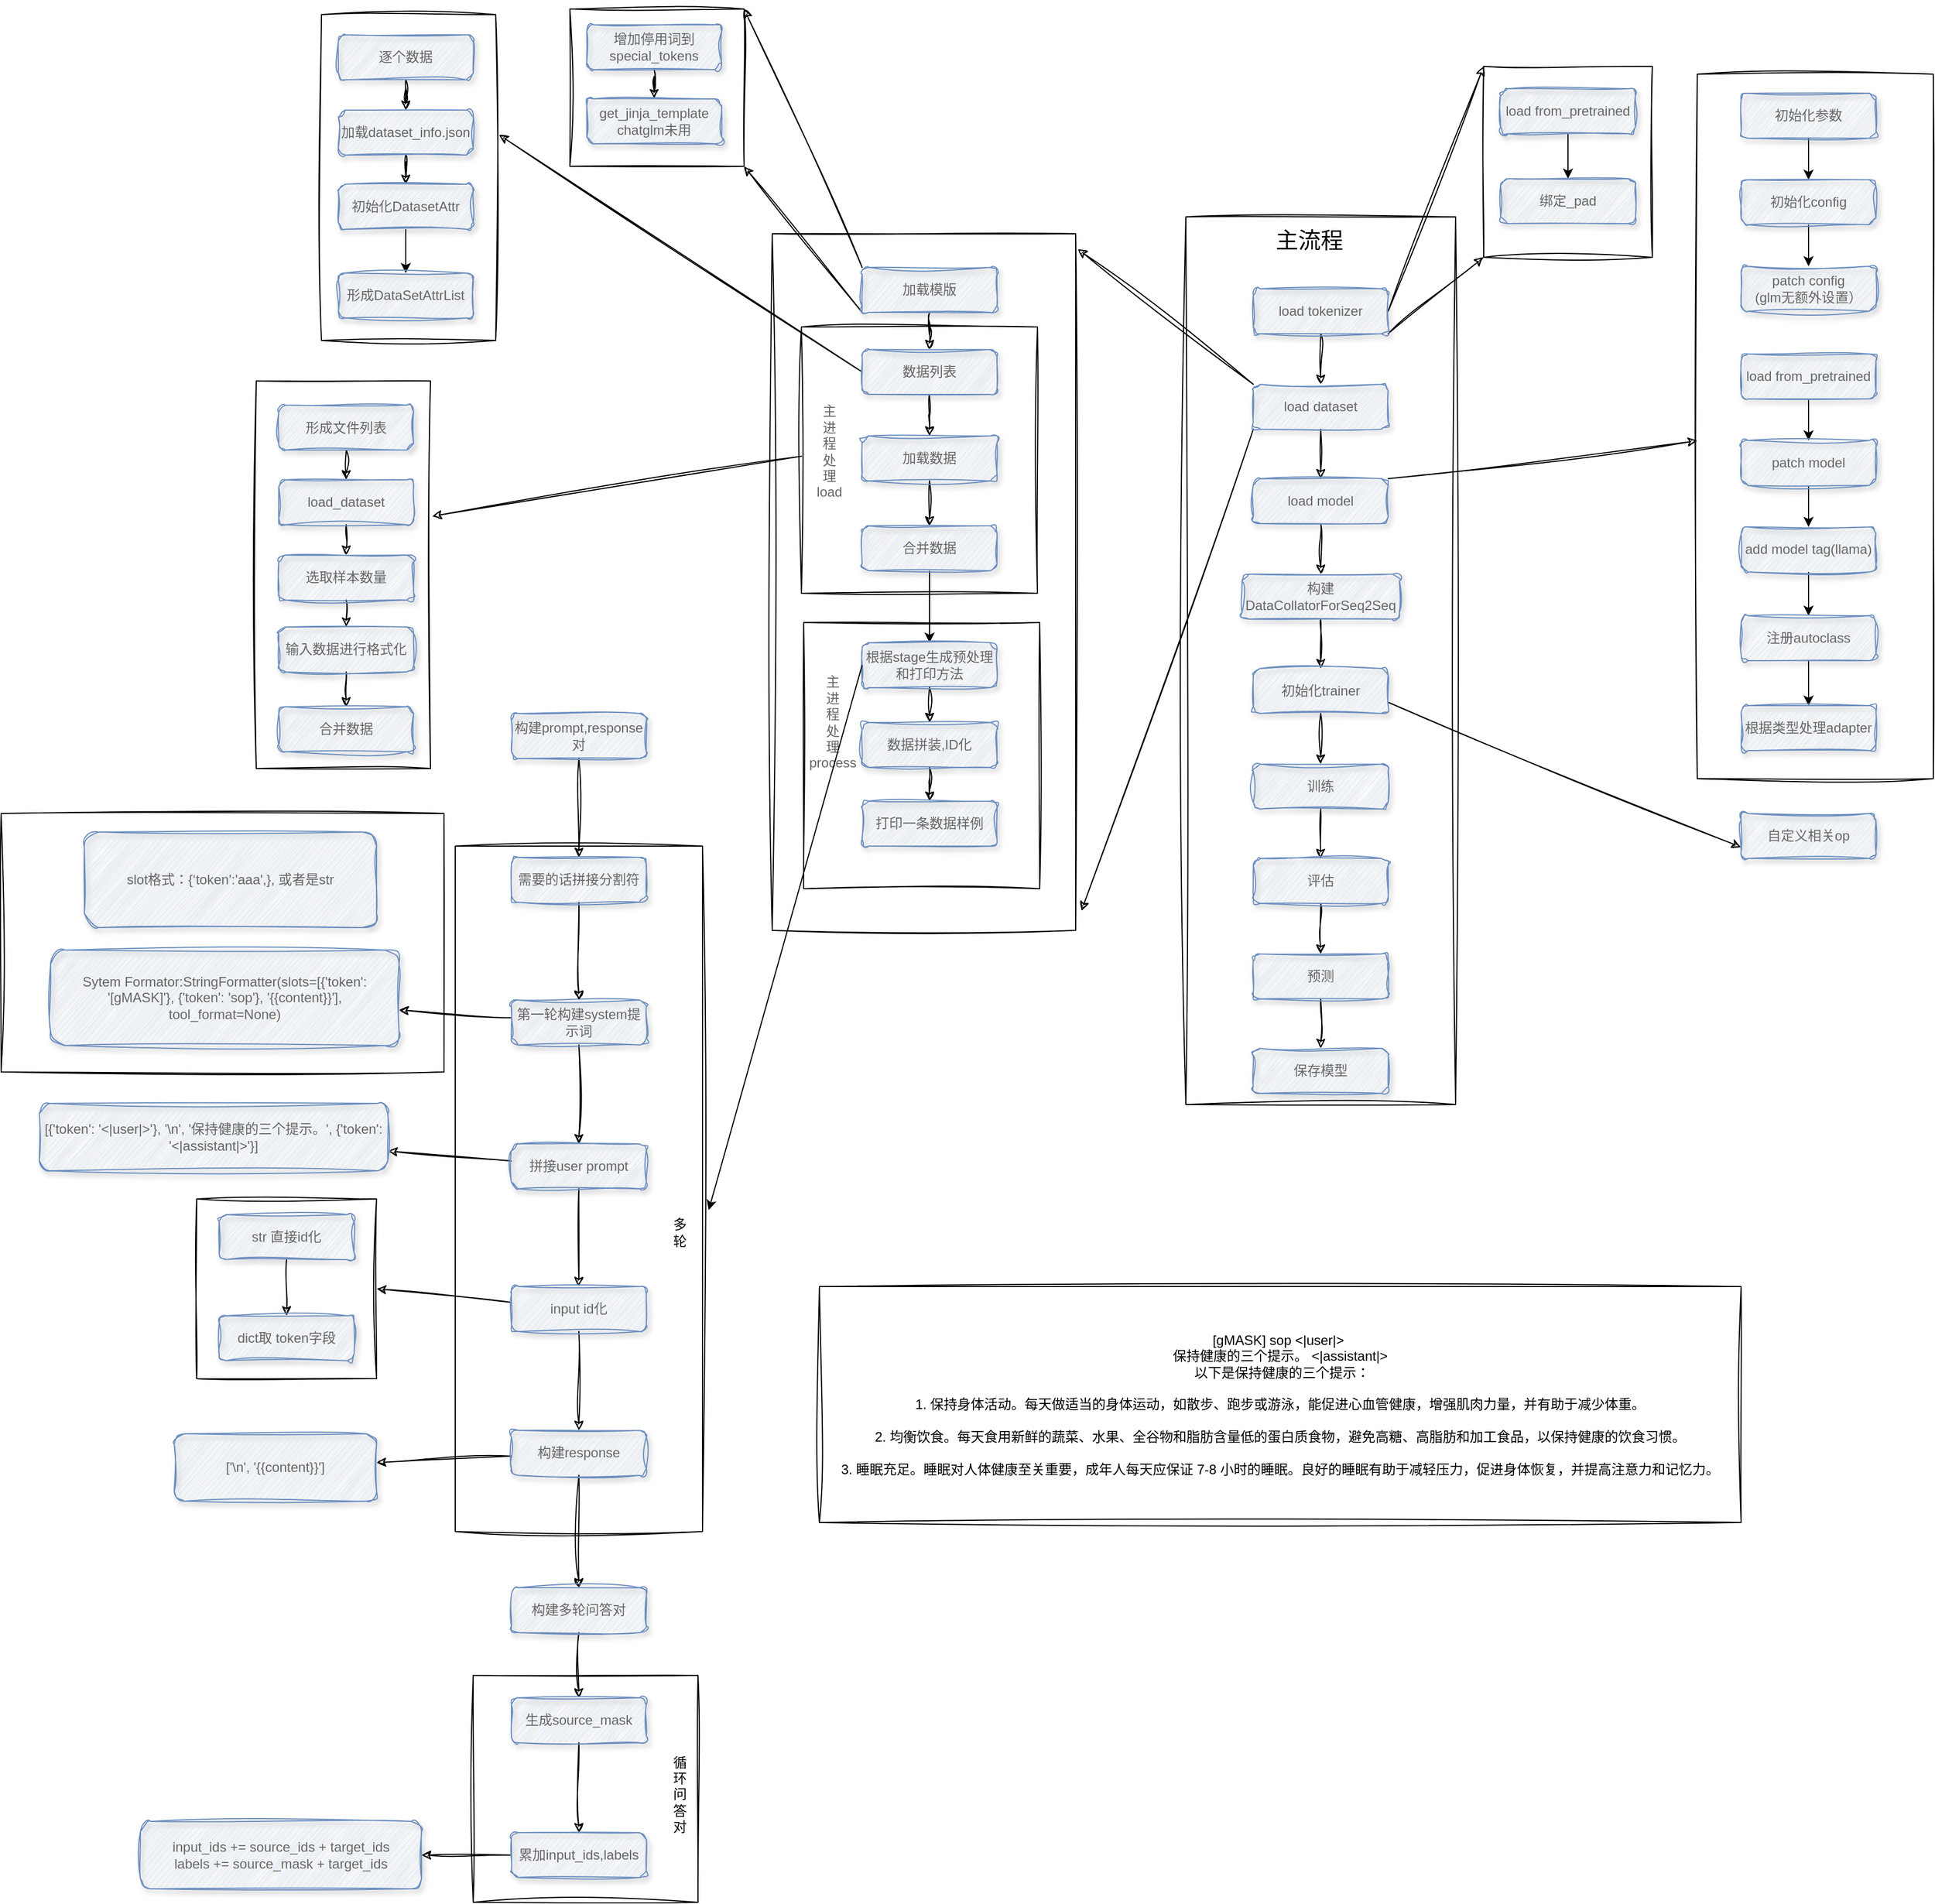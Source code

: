 <mxfile version="24.2.5" type="device">
  <diagram id="C5RBs43oDa-KdzZeNtuy" name="Page-1">
    <mxGraphModel dx="3341" dy="2162" grid="1" gridSize="10" guides="1" tooltips="1" connect="1" arrows="1" fold="1" page="1" pageScale="1" pageWidth="827" pageHeight="1169" math="0" shadow="0">
      <root>
        <mxCell id="WIyWlLk6GJQsqaUBKTNV-0" />
        <mxCell id="WIyWlLk6GJQsqaUBKTNV-1" parent="WIyWlLk6GJQsqaUBKTNV-0" />
        <mxCell id="QtHYeWqMQfSoIZGzqopW-124" value="" style="rounded=0;whiteSpace=wrap;html=1;fillColor=none;sketch=1;curveFitting=1;jiggle=2;" vertex="1" parent="WIyWlLk6GJQsqaUBKTNV-1">
          <mxGeometry x="-550" y="620" width="220" height="610" as="geometry" />
        </mxCell>
        <mxCell id="QtHYeWqMQfSoIZGzqopW-123" value="" style="rounded=0;whiteSpace=wrap;html=1;fillColor=none;sketch=1;curveFitting=1;jiggle=2;" vertex="1" parent="WIyWlLk6GJQsqaUBKTNV-1">
          <mxGeometry x="-954" y="591" width="394" height="230" as="geometry" />
        </mxCell>
        <mxCell id="kSVlAso--FQVxlNCZ38y-25" value="" style="group;rounded=1;glass=0;fontColor=#666666;" parent="WIyWlLk6GJQsqaUBKTNV-1" vertex="1" connectable="0">
          <mxGeometry x="365" y="-74" width="150" height="170" as="geometry" />
        </mxCell>
        <mxCell id="kSVlAso--FQVxlNCZ38y-20" value="" style="rounded=0;whiteSpace=wrap;html=1;fillColor=none;sketch=1;curveFitting=1;jiggle=2;fontColor=#666666;" parent="kSVlAso--FQVxlNCZ38y-25" vertex="1">
          <mxGeometry width="150" height="170" as="geometry" />
        </mxCell>
        <mxCell id="kSVlAso--FQVxlNCZ38y-19" value="" style="edgeStyle=orthogonalEdgeStyle;rounded=0;orthogonalLoop=1;jettySize=auto;html=1;fontColor=#666666;" parent="kSVlAso--FQVxlNCZ38y-25" source="kSVlAso--FQVxlNCZ38y-17" target="kSVlAso--FQVxlNCZ38y-18" edge="1">
          <mxGeometry relative="1" as="geometry" />
        </mxCell>
        <mxCell id="kSVlAso--FQVxlNCZ38y-17" value="load from_pretrained" style="rounded=1;whiteSpace=wrap;html=1;fontSize=12;glass=0;strokeWidth=1;shadow=1;fillColor=#dae8fc;strokeColor=#6c8ebf;sketch=1;curveFitting=1;jiggle=2;fontColor=#666666;" parent="kSVlAso--FQVxlNCZ38y-25" vertex="1">
          <mxGeometry x="15" y="20" width="120" height="40" as="geometry" />
        </mxCell>
        <mxCell id="kSVlAso--FQVxlNCZ38y-18" value="绑定_pad" style="rounded=1;whiteSpace=wrap;html=1;fontSize=12;glass=0;strokeWidth=1;shadow=1;fillColor=#dae8fc;strokeColor=#6c8ebf;sketch=1;curveFitting=1;jiggle=2;fontColor=#666666;" parent="kSVlAso--FQVxlNCZ38y-25" vertex="1">
          <mxGeometry x="15" y="100" width="120" height="40" as="geometry" />
        </mxCell>
        <mxCell id="QtHYeWqMQfSoIZGzqopW-11" value="" style="rounded=0;whiteSpace=wrap;html=1;fillColor=none;sketch=1;curveFitting=1;jiggle=2;fontColor=#666666;" vertex="1" parent="WIyWlLk6GJQsqaUBKTNV-1">
          <mxGeometry x="-268" y="75" width="270" height="620" as="geometry" />
        </mxCell>
        <mxCell id="QtHYeWqMQfSoIZGzqopW-7" value="" style="rounded=0;whiteSpace=wrap;html=1;fillColor=none;sketch=1;curveFitting=1;jiggle=2;fontColor=#666666;" vertex="1" parent="WIyWlLk6GJQsqaUBKTNV-1">
          <mxGeometry x="-242" y="158" width="210" height="237" as="geometry" />
        </mxCell>
        <mxCell id="kSVlAso--FQVxlNCZ38y-16" value="" style="rounded=0;whiteSpace=wrap;html=1;strokeWidth=1;perimeterSpacing=0;strokeColor=default;fillColor=none;sketch=1;curveFitting=1;jiggle=2;fontColor=#666666;" parent="WIyWlLk6GJQsqaUBKTNV-1" vertex="1">
          <mxGeometry x="100" y="60" width="240" height="790" as="geometry" />
        </mxCell>
        <mxCell id="kSVlAso--FQVxlNCZ38y-1" value="" style="edgeStyle=orthogonalEdgeStyle;rounded=0;orthogonalLoop=1;jettySize=auto;html=1;sketch=1;curveFitting=1;jiggle=2;fontColor=#666666;" parent="WIyWlLk6GJQsqaUBKTNV-1" source="WIyWlLk6GJQsqaUBKTNV-3" target="kSVlAso--FQVxlNCZ38y-0" edge="1">
          <mxGeometry relative="1" as="geometry" />
        </mxCell>
        <mxCell id="kSVlAso--FQVxlNCZ38y-22" style="rounded=0;orthogonalLoop=1;jettySize=auto;html=1;exitX=1;exitY=0.5;exitDx=0;exitDy=0;entryX=0;entryY=0;entryDx=0;entryDy=0;sketch=1;curveFitting=1;jiggle=2;fontColor=#666666;" parent="WIyWlLk6GJQsqaUBKTNV-1" source="WIyWlLk6GJQsqaUBKTNV-3" target="kSVlAso--FQVxlNCZ38y-20" edge="1">
          <mxGeometry relative="1" as="geometry" />
        </mxCell>
        <mxCell id="kSVlAso--FQVxlNCZ38y-23" style="rounded=0;orthogonalLoop=1;jettySize=auto;html=1;exitX=1;exitY=1;exitDx=0;exitDy=0;entryX=0;entryY=1;entryDx=0;entryDy=0;sketch=1;curveFitting=1;jiggle=2;fontColor=#666666;" parent="WIyWlLk6GJQsqaUBKTNV-1" source="WIyWlLk6GJQsqaUBKTNV-3" target="kSVlAso--FQVxlNCZ38y-20" edge="1">
          <mxGeometry relative="1" as="geometry" />
        </mxCell>
        <mxCell id="WIyWlLk6GJQsqaUBKTNV-3" value="load tokenizer" style="rounded=1;whiteSpace=wrap;html=1;fontSize=12;glass=0;strokeWidth=1;shadow=1;fillColor=#dae8fc;strokeColor=#6c8ebf;sketch=1;curveFitting=1;jiggle=2;fontColor=#666666;" parent="WIyWlLk6GJQsqaUBKTNV-1" vertex="1">
          <mxGeometry x="160" y="124" width="120" height="40" as="geometry" />
        </mxCell>
        <mxCell id="kSVlAso--FQVxlNCZ38y-3" value="" style="edgeStyle=orthogonalEdgeStyle;rounded=0;orthogonalLoop=1;jettySize=auto;html=1;sketch=1;curveFitting=1;jiggle=2;fontColor=#666666;" parent="WIyWlLk6GJQsqaUBKTNV-1" source="kSVlAso--FQVxlNCZ38y-0" target="kSVlAso--FQVxlNCZ38y-2" edge="1">
          <mxGeometry relative="1" as="geometry" />
        </mxCell>
        <mxCell id="QtHYeWqMQfSoIZGzqopW-13" style="rounded=0;orthogonalLoop=1;jettySize=auto;html=1;exitX=0;exitY=1;exitDx=0;exitDy=0;entryX=1.019;entryY=0.972;entryDx=0;entryDy=0;entryPerimeter=0;sketch=1;curveFitting=1;jiggle=2;flowAnimation=0;shadow=0;fontColor=#666666;" edge="1" parent="WIyWlLk6GJQsqaUBKTNV-1" source="kSVlAso--FQVxlNCZ38y-0" target="QtHYeWqMQfSoIZGzqopW-11">
          <mxGeometry relative="1" as="geometry">
            <mxPoint x="20" y="430" as="targetPoint" />
          </mxGeometry>
        </mxCell>
        <mxCell id="kSVlAso--FQVxlNCZ38y-0" value="load dataset" style="rounded=1;whiteSpace=wrap;html=1;fontSize=12;glass=0;strokeWidth=1;shadow=1;fillColor=#dae8fc;strokeColor=#6c8ebf;sketch=1;curveFitting=1;jiggle=2;fontColor=#666666;" parent="WIyWlLk6GJQsqaUBKTNV-1" vertex="1">
          <mxGeometry x="160" y="209" width="120" height="40" as="geometry" />
        </mxCell>
        <mxCell id="kSVlAso--FQVxlNCZ38y-5" value="" style="edgeStyle=orthogonalEdgeStyle;rounded=0;orthogonalLoop=1;jettySize=auto;html=1;sketch=1;curveFitting=1;jiggle=2;fontColor=#666666;" parent="WIyWlLk6GJQsqaUBKTNV-1" source="kSVlAso--FQVxlNCZ38y-2" target="kSVlAso--FQVxlNCZ38y-4" edge="1">
          <mxGeometry relative="1" as="geometry" />
        </mxCell>
        <mxCell id="kSVlAso--FQVxlNCZ38y-2" value="load model" style="rounded=1;whiteSpace=wrap;html=1;fontSize=12;glass=0;strokeWidth=1;shadow=1;fillColor=#dae8fc;strokeColor=#6c8ebf;sketch=1;curveFitting=1;jiggle=2;fontColor=#666666;" parent="WIyWlLk6GJQsqaUBKTNV-1" vertex="1">
          <mxGeometry x="160" y="293" width="120" height="40" as="geometry" />
        </mxCell>
        <mxCell id="kSVlAso--FQVxlNCZ38y-7" value="" style="edgeStyle=orthogonalEdgeStyle;rounded=0;orthogonalLoop=1;jettySize=auto;html=1;sketch=1;curveFitting=1;jiggle=2;fontColor=#666666;" parent="WIyWlLk6GJQsqaUBKTNV-1" source="kSVlAso--FQVxlNCZ38y-4" target="kSVlAso--FQVxlNCZ38y-6" edge="1">
          <mxGeometry relative="1" as="geometry" />
        </mxCell>
        <mxCell id="kSVlAso--FQVxlNCZ38y-4" value="构建DataCollatorForSeq2Seq" style="rounded=1;whiteSpace=wrap;html=1;fontSize=12;glass=0;strokeWidth=1;shadow=1;fillColor=#dae8fc;strokeColor=#6c8ebf;sketch=1;curveFitting=1;jiggle=2;fontColor=#666666;" parent="WIyWlLk6GJQsqaUBKTNV-1" vertex="1">
          <mxGeometry x="150" y="378" width="140" height="40" as="geometry" />
        </mxCell>
        <mxCell id="kSVlAso--FQVxlNCZ38y-9" value="" style="edgeStyle=orthogonalEdgeStyle;rounded=0;orthogonalLoop=1;jettySize=auto;html=1;sketch=1;curveFitting=1;jiggle=2;fontColor=#666666;" parent="WIyWlLk6GJQsqaUBKTNV-1" source="kSVlAso--FQVxlNCZ38y-6" target="kSVlAso--FQVxlNCZ38y-8" edge="1">
          <mxGeometry relative="1" as="geometry" />
        </mxCell>
        <mxCell id="QtHYeWqMQfSoIZGzqopW-47" style="rounded=0;orthogonalLoop=1;jettySize=auto;html=1;exitX=1;exitY=0.75;exitDx=0;exitDy=0;entryX=0;entryY=0.75;entryDx=0;entryDy=0;sketch=1;curveFitting=1;jiggle=2;" edge="1" parent="WIyWlLk6GJQsqaUBKTNV-1" source="kSVlAso--FQVxlNCZ38y-6" target="QtHYeWqMQfSoIZGzqopW-46">
          <mxGeometry relative="1" as="geometry" />
        </mxCell>
        <mxCell id="kSVlAso--FQVxlNCZ38y-6" value="初始化trainer" style="rounded=1;whiteSpace=wrap;html=1;fontSize=12;glass=0;strokeWidth=1;shadow=1;fillColor=#dae8fc;strokeColor=#6c8ebf;sketch=1;curveFitting=1;jiggle=2;fontColor=#666666;" parent="WIyWlLk6GJQsqaUBKTNV-1" vertex="1">
          <mxGeometry x="160" y="462" width="120" height="40" as="geometry" />
        </mxCell>
        <mxCell id="kSVlAso--FQVxlNCZ38y-11" value="" style="edgeStyle=orthogonalEdgeStyle;rounded=0;orthogonalLoop=1;jettySize=auto;html=1;sketch=1;curveFitting=1;jiggle=2;fontColor=#666666;" parent="WIyWlLk6GJQsqaUBKTNV-1" source="kSVlAso--FQVxlNCZ38y-8" target="kSVlAso--FQVxlNCZ38y-10" edge="1">
          <mxGeometry relative="1" as="geometry" />
        </mxCell>
        <mxCell id="kSVlAso--FQVxlNCZ38y-8" value="训练" style="rounded=1;whiteSpace=wrap;html=1;fontSize=12;glass=0;strokeWidth=1;shadow=1;fillColor=#dae8fc;strokeColor=#6c8ebf;sketch=1;curveFitting=1;jiggle=2;fontColor=#666666;" parent="WIyWlLk6GJQsqaUBKTNV-1" vertex="1">
          <mxGeometry x="160" y="547" width="120" height="40" as="geometry" />
        </mxCell>
        <mxCell id="kSVlAso--FQVxlNCZ38y-13" value="" style="edgeStyle=orthogonalEdgeStyle;rounded=0;orthogonalLoop=1;jettySize=auto;html=1;sketch=1;curveFitting=1;jiggle=2;fontColor=#666666;" parent="WIyWlLk6GJQsqaUBKTNV-1" source="kSVlAso--FQVxlNCZ38y-10" target="kSVlAso--FQVxlNCZ38y-12" edge="1">
          <mxGeometry relative="1" as="geometry" />
        </mxCell>
        <mxCell id="kSVlAso--FQVxlNCZ38y-10" value="评估" style="rounded=1;whiteSpace=wrap;html=1;fontSize=12;glass=0;strokeWidth=1;shadow=1;fillColor=#dae8fc;strokeColor=#6c8ebf;sketch=1;curveFitting=1;jiggle=2;fontColor=#666666;" parent="WIyWlLk6GJQsqaUBKTNV-1" vertex="1">
          <mxGeometry x="160" y="631" width="120" height="40" as="geometry" />
        </mxCell>
        <mxCell id="kSVlAso--FQVxlNCZ38y-15" value="" style="edgeStyle=orthogonalEdgeStyle;rounded=0;orthogonalLoop=1;jettySize=auto;html=1;sketch=1;curveFitting=1;jiggle=2;fontColor=#666666;" parent="WIyWlLk6GJQsqaUBKTNV-1" source="kSVlAso--FQVxlNCZ38y-12" target="kSVlAso--FQVxlNCZ38y-14" edge="1">
          <mxGeometry relative="1" as="geometry" />
        </mxCell>
        <mxCell id="kSVlAso--FQVxlNCZ38y-12" value="预测" style="rounded=1;whiteSpace=wrap;html=1;fontSize=12;glass=0;strokeWidth=1;shadow=1;fillColor=#dae8fc;strokeColor=#6c8ebf;sketch=1;curveFitting=1;jiggle=2;fontColor=#666666;" parent="WIyWlLk6GJQsqaUBKTNV-1" vertex="1">
          <mxGeometry x="160" y="716" width="120" height="40" as="geometry" />
        </mxCell>
        <mxCell id="kSVlAso--FQVxlNCZ38y-14" value="保存模型" style="rounded=1;whiteSpace=wrap;html=1;fontSize=12;glass=0;strokeWidth=1;shadow=1;fillColor=#dae8fc;strokeColor=#6c8ebf;sketch=1;curveFitting=1;jiggle=2;fontColor=#666666;" parent="WIyWlLk6GJQsqaUBKTNV-1" vertex="1">
          <mxGeometry x="160" y="800" width="120" height="40" as="geometry" />
        </mxCell>
        <mxCell id="QtHYeWqMQfSoIZGzqopW-4" value="" style="edgeStyle=orthogonalEdgeStyle;rounded=0;orthogonalLoop=1;jettySize=auto;html=1;sketch=1;curveFitting=1;jiggle=2;fontColor=#666666;" edge="1" parent="WIyWlLk6GJQsqaUBKTNV-1" source="kSVlAso--FQVxlNCZ38y-24" target="QtHYeWqMQfSoIZGzqopW-1">
          <mxGeometry relative="1" as="geometry" />
        </mxCell>
        <mxCell id="QtHYeWqMQfSoIZGzqopW-54" style="rounded=0;orthogonalLoop=1;jettySize=auto;html=1;exitX=0;exitY=0;exitDx=0;exitDy=0;entryX=1;entryY=0;entryDx=0;entryDy=0;sketch=1;curveFitting=1;jiggle=2;" edge="1" parent="WIyWlLk6GJQsqaUBKTNV-1" source="kSVlAso--FQVxlNCZ38y-24" target="QtHYeWqMQfSoIZGzqopW-52">
          <mxGeometry relative="1" as="geometry" />
        </mxCell>
        <mxCell id="QtHYeWqMQfSoIZGzqopW-55" style="edgeStyle=none;rounded=0;orthogonalLoop=1;jettySize=auto;html=1;exitX=0;exitY=1;exitDx=0;exitDy=0;entryX=1;entryY=1;entryDx=0;entryDy=0;sketch=1;curveFitting=1;jiggle=2;" edge="1" parent="WIyWlLk6GJQsqaUBKTNV-1" source="kSVlAso--FQVxlNCZ38y-24" target="QtHYeWqMQfSoIZGzqopW-52">
          <mxGeometry relative="1" as="geometry" />
        </mxCell>
        <mxCell id="kSVlAso--FQVxlNCZ38y-24" value="加载模版" style="rounded=1;whiteSpace=wrap;html=1;fontSize=12;glass=0;strokeWidth=1;shadow=1;fillColor=#dae8fc;strokeColor=#6c8ebf;sketch=1;curveFitting=1;jiggle=2;fontColor=#666666;" parent="WIyWlLk6GJQsqaUBKTNV-1" vertex="1">
          <mxGeometry x="-188" y="105" width="120" height="40" as="geometry" />
        </mxCell>
        <mxCell id="QtHYeWqMQfSoIZGzqopW-3" value="" style="edgeStyle=orthogonalEdgeStyle;rounded=0;orthogonalLoop=1;jettySize=auto;html=1;sketch=1;curveFitting=1;jiggle=2;fontColor=#666666;" edge="1" parent="WIyWlLk6GJQsqaUBKTNV-1" source="QtHYeWqMQfSoIZGzqopW-1" target="QtHYeWqMQfSoIZGzqopW-2">
          <mxGeometry relative="1" as="geometry" />
        </mxCell>
        <mxCell id="QtHYeWqMQfSoIZGzqopW-66" style="rounded=0;orthogonalLoop=1;jettySize=auto;html=1;exitX=0;exitY=0.5;exitDx=0;exitDy=0;entryX=1.019;entryY=0.369;entryDx=0;entryDy=0;sketch=1;curveFitting=1;jiggle=2;entryPerimeter=0;" edge="1" parent="WIyWlLk6GJQsqaUBKTNV-1" source="QtHYeWqMQfSoIZGzqopW-1" target="QtHYeWqMQfSoIZGzqopW-57">
          <mxGeometry relative="1" as="geometry" />
        </mxCell>
        <mxCell id="QtHYeWqMQfSoIZGzqopW-1" value="数据列表" style="rounded=1;whiteSpace=wrap;html=1;fontSize=12;glass=0;strokeWidth=1;shadow=1;fillColor=#dae8fc;strokeColor=#6c8ebf;sketch=1;curveFitting=1;jiggle=2;fontColor=#666666;" vertex="1" parent="WIyWlLk6GJQsqaUBKTNV-1">
          <mxGeometry x="-188" y="178" width="120" height="40" as="geometry" />
        </mxCell>
        <mxCell id="QtHYeWqMQfSoIZGzqopW-9" value="" style="edgeStyle=orthogonalEdgeStyle;rounded=0;orthogonalLoop=1;jettySize=auto;html=1;sketch=1;curveFitting=1;jiggle=2;fontColor=#666666;" edge="1" parent="WIyWlLk6GJQsqaUBKTNV-1" source="QtHYeWqMQfSoIZGzqopW-2" target="QtHYeWqMQfSoIZGzqopW-8">
          <mxGeometry relative="1" as="geometry" />
        </mxCell>
        <mxCell id="QtHYeWqMQfSoIZGzqopW-2" value="加载数据" style="rounded=1;whiteSpace=wrap;html=1;fontSize=12;glass=0;strokeWidth=1;shadow=1;fillColor=#dae8fc;strokeColor=#6c8ebf;sketch=1;curveFitting=1;jiggle=2;fontColor=#666666;" vertex="1" parent="WIyWlLk6GJQsqaUBKTNV-1">
          <mxGeometry x="-188" y="255" width="120" height="40" as="geometry" />
        </mxCell>
        <mxCell id="QtHYeWqMQfSoIZGzqopW-5" value="主&lt;div&gt;进&lt;/div&gt;&lt;div&gt;程&lt;/div&gt;&lt;div&gt;处&lt;/div&gt;&lt;div&gt;理&lt;/div&gt;&lt;div&gt;load&lt;/div&gt;" style="rounded=0;whiteSpace=wrap;html=1;fillColor=none;strokeColor=none;sketch=1;curveFitting=1;jiggle=2;fontColor=#666666;" vertex="1" parent="WIyWlLk6GJQsqaUBKTNV-1">
          <mxGeometry x="-242" y="224" width="50" height="90" as="geometry" />
        </mxCell>
        <mxCell id="QtHYeWqMQfSoIZGzqopW-21" value="" style="edgeStyle=orthogonalEdgeStyle;rounded=0;orthogonalLoop=1;jettySize=auto;html=1;fontColor=#666666;" edge="1" parent="WIyWlLk6GJQsqaUBKTNV-1" source="QtHYeWqMQfSoIZGzqopW-8" target="QtHYeWqMQfSoIZGzqopW-16">
          <mxGeometry relative="1" as="geometry" />
        </mxCell>
        <mxCell id="QtHYeWqMQfSoIZGzqopW-83" style="edgeStyle=none;rounded=0;orthogonalLoop=1;jettySize=auto;html=1;sketch=1;curveFitting=1;jiggle=2;entryX=1.01;entryY=0.349;entryDx=0;entryDy=0;entryPerimeter=0;" edge="1" parent="WIyWlLk6GJQsqaUBKTNV-1" source="QtHYeWqMQfSoIZGzqopW-5" target="QtHYeWqMQfSoIZGzqopW-77">
          <mxGeometry relative="1" as="geometry" />
        </mxCell>
        <mxCell id="QtHYeWqMQfSoIZGzqopW-8" value="合并数据" style="rounded=1;whiteSpace=wrap;html=1;fontSize=12;glass=0;strokeWidth=1;shadow=1;fillColor=#dae8fc;strokeColor=#6c8ebf;sketch=1;curveFitting=1;jiggle=2;fontColor=#666666;" vertex="1" parent="WIyWlLk6GJQsqaUBKTNV-1">
          <mxGeometry x="-188" y="335" width="120" height="40" as="geometry" />
        </mxCell>
        <mxCell id="QtHYeWqMQfSoIZGzqopW-12" style="rounded=0;orthogonalLoop=1;jettySize=auto;html=1;exitX=0;exitY=0;exitDx=0;exitDy=0;entryX=1.007;entryY=0.022;entryDx=0;entryDy=0;entryPerimeter=0;sketch=1;curveFitting=1;jiggle=2;fontColor=#666666;" edge="1" parent="WIyWlLk6GJQsqaUBKTNV-1" source="kSVlAso--FQVxlNCZ38y-0" target="QtHYeWqMQfSoIZGzqopW-11">
          <mxGeometry relative="1" as="geometry" />
        </mxCell>
        <mxCell id="QtHYeWqMQfSoIZGzqopW-14" value="" style="rounded=0;whiteSpace=wrap;html=1;fillColor=none;sketch=1;curveFitting=1;jiggle=2;fontColor=#666666;" vertex="1" parent="WIyWlLk6GJQsqaUBKTNV-1">
          <mxGeometry x="-240" y="421" width="210" height="237" as="geometry" />
        </mxCell>
        <mxCell id="QtHYeWqMQfSoIZGzqopW-15" value="主&lt;div&gt;进&lt;/div&gt;&lt;div&gt;程&lt;/div&gt;&lt;div&gt;处&lt;/div&gt;&lt;div&gt;理&lt;/div&gt;&lt;div&gt;process&lt;/div&gt;" style="rounded=0;whiteSpace=wrap;html=1;fillColor=none;strokeColor=none;sketch=1;curveFitting=1;jiggle=2;fontColor=#666666;" vertex="1" parent="WIyWlLk6GJQsqaUBKTNV-1">
          <mxGeometry x="-239" y="465" width="50" height="90" as="geometry" />
        </mxCell>
        <mxCell id="QtHYeWqMQfSoIZGzqopW-19" style="edgeStyle=orthogonalEdgeStyle;rounded=0;orthogonalLoop=1;jettySize=auto;html=1;exitX=0.5;exitY=1;exitDx=0;exitDy=0;entryX=0.5;entryY=0;entryDx=0;entryDy=0;sketch=1;curveFitting=1;jiggle=2;fontColor=#666666;" edge="1" parent="WIyWlLk6GJQsqaUBKTNV-1" source="QtHYeWqMQfSoIZGzqopW-16" target="QtHYeWqMQfSoIZGzqopW-17">
          <mxGeometry relative="1" as="geometry" />
        </mxCell>
        <mxCell id="QtHYeWqMQfSoIZGzqopW-16" value="根据stage生成预处理和打印方法" style="rounded=1;whiteSpace=wrap;html=1;fontSize=12;glass=0;strokeWidth=1;shadow=1;fillColor=#dae8fc;strokeColor=#6c8ebf;sketch=1;curveFitting=1;jiggle=2;fontColor=#666666;" vertex="1" parent="WIyWlLk6GJQsqaUBKTNV-1">
          <mxGeometry x="-188" y="439" width="120" height="40" as="geometry" />
        </mxCell>
        <mxCell id="QtHYeWqMQfSoIZGzqopW-20" value="" style="edgeStyle=orthogonalEdgeStyle;rounded=0;orthogonalLoop=1;jettySize=auto;html=1;sketch=1;curveFitting=1;jiggle=2;fontColor=#666666;" edge="1" parent="WIyWlLk6GJQsqaUBKTNV-1" source="QtHYeWqMQfSoIZGzqopW-17" target="QtHYeWqMQfSoIZGzqopW-18">
          <mxGeometry relative="1" as="geometry" />
        </mxCell>
        <mxCell id="QtHYeWqMQfSoIZGzqopW-17" value="数据拼装,ID化" style="rounded=1;whiteSpace=wrap;html=1;fontSize=12;glass=0;strokeWidth=1;shadow=1;fillColor=#dae8fc;strokeColor=#6c8ebf;sketch=1;curveFitting=1;jiggle=2;fontColor=#666666;" vertex="1" parent="WIyWlLk6GJQsqaUBKTNV-1">
          <mxGeometry x="-188" y="510" width="120" height="40" as="geometry" />
        </mxCell>
        <mxCell id="QtHYeWqMQfSoIZGzqopW-18" value="打印一条数据样例" style="rounded=1;whiteSpace=wrap;html=1;fontSize=12;glass=0;strokeWidth=1;shadow=1;fillColor=#dae8fc;strokeColor=#6c8ebf;sketch=1;curveFitting=1;jiggle=2;fontColor=#666666;" vertex="1" parent="WIyWlLk6GJQsqaUBKTNV-1">
          <mxGeometry x="-188" y="580" width="120" height="40" as="geometry" />
        </mxCell>
        <mxCell id="QtHYeWqMQfSoIZGzqopW-38" style="rounded=0;orthogonalLoop=1;jettySize=auto;html=1;exitX=1;exitY=0;exitDx=0;exitDy=0;sketch=1;curveFitting=1;jiggle=2;" edge="1" parent="WIyWlLk6GJQsqaUBKTNV-1" source="kSVlAso--FQVxlNCZ38y-2" target="QtHYeWqMQfSoIZGzqopW-37">
          <mxGeometry relative="1" as="geometry" />
        </mxCell>
        <mxCell id="QtHYeWqMQfSoIZGzqopW-37" value="" style="rounded=0;whiteSpace=wrap;html=1;fillColor=none;sketch=1;curveFitting=1;jiggle=2;" vertex="1" parent="WIyWlLk6GJQsqaUBKTNV-1">
          <mxGeometry x="555" y="-67" width="210" height="627" as="geometry" />
        </mxCell>
        <mxCell id="QtHYeWqMQfSoIZGzqopW-24" value="" style="edgeStyle=orthogonalEdgeStyle;rounded=0;orthogonalLoop=1;jettySize=auto;html=1;fontColor=#666666;" edge="1" parent="WIyWlLk6GJQsqaUBKTNV-1" source="QtHYeWqMQfSoIZGzqopW-22" target="QtHYeWqMQfSoIZGzqopW-23">
          <mxGeometry relative="1" as="geometry" />
        </mxCell>
        <mxCell id="QtHYeWqMQfSoIZGzqopW-22" value="初始化参数" style="rounded=1;whiteSpace=wrap;html=1;fontSize=12;glass=0;strokeWidth=1;shadow=1;fillColor=#dae8fc;strokeColor=#6c8ebf;sketch=1;curveFitting=1;jiggle=2;fontColor=#666666;" vertex="1" parent="WIyWlLk6GJQsqaUBKTNV-1">
          <mxGeometry x="594" y="-50" width="120" height="40" as="geometry" />
        </mxCell>
        <mxCell id="QtHYeWqMQfSoIZGzqopW-26" value="" style="edgeStyle=orthogonalEdgeStyle;rounded=0;orthogonalLoop=1;jettySize=auto;html=1;fontColor=#666666;" edge="1" parent="WIyWlLk6GJQsqaUBKTNV-1" source="QtHYeWqMQfSoIZGzqopW-23" target="QtHYeWqMQfSoIZGzqopW-25">
          <mxGeometry relative="1" as="geometry" />
        </mxCell>
        <mxCell id="QtHYeWqMQfSoIZGzqopW-23" value="初始化config" style="rounded=1;whiteSpace=wrap;html=1;fontSize=12;glass=0;strokeWidth=1;shadow=1;fillColor=#dae8fc;strokeColor=#6c8ebf;sketch=1;curveFitting=1;jiggle=2;fontColor=#666666;" vertex="1" parent="WIyWlLk6GJQsqaUBKTNV-1">
          <mxGeometry x="594" y="27" width="120" height="40" as="geometry" />
        </mxCell>
        <mxCell id="QtHYeWqMQfSoIZGzqopW-25" value="patch config&lt;div&gt;(glm无额外设置）&lt;/div&gt;" style="rounded=1;whiteSpace=wrap;html=1;fontSize=12;glass=0;strokeWidth=1;shadow=1;fillColor=#dae8fc;strokeColor=#6c8ebf;sketch=1;curveFitting=1;jiggle=2;fontColor=#666666;" vertex="1" parent="WIyWlLk6GJQsqaUBKTNV-1">
          <mxGeometry x="594" y="104" width="120" height="40" as="geometry" />
        </mxCell>
        <mxCell id="QtHYeWqMQfSoIZGzqopW-34" value="" style="edgeStyle=orthogonalEdgeStyle;rounded=0;orthogonalLoop=1;jettySize=auto;html=1;" edge="1" parent="WIyWlLk6GJQsqaUBKTNV-1" source="QtHYeWqMQfSoIZGzqopW-32" target="QtHYeWqMQfSoIZGzqopW-33">
          <mxGeometry relative="1" as="geometry" />
        </mxCell>
        <mxCell id="QtHYeWqMQfSoIZGzqopW-32" value="load from_pretrained" style="rounded=1;whiteSpace=wrap;html=1;fontSize=12;glass=0;strokeWidth=1;shadow=1;fillColor=#dae8fc;strokeColor=#6c8ebf;sketch=1;curveFitting=1;jiggle=2;fontColor=#666666;" vertex="1" parent="WIyWlLk6GJQsqaUBKTNV-1">
          <mxGeometry x="594" y="182" width="120" height="40" as="geometry" />
        </mxCell>
        <mxCell id="QtHYeWqMQfSoIZGzqopW-36" value="" style="edgeStyle=orthogonalEdgeStyle;rounded=0;orthogonalLoop=1;jettySize=auto;html=1;" edge="1" parent="WIyWlLk6GJQsqaUBKTNV-1" source="QtHYeWqMQfSoIZGzqopW-33" target="QtHYeWqMQfSoIZGzqopW-35">
          <mxGeometry relative="1" as="geometry" />
        </mxCell>
        <mxCell id="QtHYeWqMQfSoIZGzqopW-33" value="patch model" style="rounded=1;whiteSpace=wrap;html=1;fontSize=12;glass=0;strokeWidth=1;shadow=1;fillColor=#dae8fc;strokeColor=#6c8ebf;sketch=1;curveFitting=1;jiggle=2;fontColor=#666666;" vertex="1" parent="WIyWlLk6GJQsqaUBKTNV-1">
          <mxGeometry x="594" y="259" width="120" height="40" as="geometry" />
        </mxCell>
        <mxCell id="QtHYeWqMQfSoIZGzqopW-43" value="" style="edgeStyle=orthogonalEdgeStyle;rounded=0;orthogonalLoop=1;jettySize=auto;html=1;" edge="1" parent="WIyWlLk6GJQsqaUBKTNV-1" source="QtHYeWqMQfSoIZGzqopW-35" target="QtHYeWqMQfSoIZGzqopW-42">
          <mxGeometry relative="1" as="geometry" />
        </mxCell>
        <mxCell id="QtHYeWqMQfSoIZGzqopW-35" value="add model tag(llama)" style="rounded=1;whiteSpace=wrap;html=1;fontSize=12;glass=0;strokeWidth=1;shadow=1;fillColor=#dae8fc;strokeColor=#6c8ebf;sketch=1;curveFitting=1;jiggle=2;fontColor=#666666;" vertex="1" parent="WIyWlLk6GJQsqaUBKTNV-1">
          <mxGeometry x="594" y="336" width="120" height="40" as="geometry" />
        </mxCell>
        <mxCell id="QtHYeWqMQfSoIZGzqopW-45" value="" style="edgeStyle=orthogonalEdgeStyle;rounded=0;orthogonalLoop=1;jettySize=auto;html=1;" edge="1" parent="WIyWlLk6GJQsqaUBKTNV-1" source="QtHYeWqMQfSoIZGzqopW-42" target="QtHYeWqMQfSoIZGzqopW-44">
          <mxGeometry relative="1" as="geometry" />
        </mxCell>
        <mxCell id="QtHYeWqMQfSoIZGzqopW-42" value="注册autoclass" style="rounded=1;whiteSpace=wrap;html=1;fontSize=12;glass=0;strokeWidth=1;shadow=1;fillColor=#dae8fc;strokeColor=#6c8ebf;sketch=1;curveFitting=1;jiggle=2;fontColor=#666666;" vertex="1" parent="WIyWlLk6GJQsqaUBKTNV-1">
          <mxGeometry x="594" y="415" width="120" height="40" as="geometry" />
        </mxCell>
        <mxCell id="QtHYeWqMQfSoIZGzqopW-44" value="根据类型处理&lt;span style=&quot;background-color: initial;&quot;&gt;adapter&lt;/span&gt;" style="rounded=1;whiteSpace=wrap;html=1;fontSize=12;glass=0;strokeWidth=1;shadow=1;fillColor=#dae8fc;strokeColor=#6c8ebf;sketch=1;curveFitting=1;jiggle=2;fontColor=#666666;" vertex="1" parent="WIyWlLk6GJQsqaUBKTNV-1">
          <mxGeometry x="594" y="495" width="120" height="40" as="geometry" />
        </mxCell>
        <mxCell id="QtHYeWqMQfSoIZGzqopW-46" value="自定义相关op" style="rounded=1;whiteSpace=wrap;html=1;fontSize=12;glass=0;strokeWidth=1;shadow=1;fillColor=#dae8fc;strokeColor=#6c8ebf;sketch=1;curveFitting=1;jiggle=2;fontColor=#666666;" vertex="1" parent="WIyWlLk6GJQsqaUBKTNV-1">
          <mxGeometry x="594" y="591" width="120" height="40" as="geometry" />
        </mxCell>
        <mxCell id="QtHYeWqMQfSoIZGzqopW-48" value="&lt;font style=&quot;font-size: 20px;&quot;&gt;主流程&lt;/font&gt;" style="rounded=0;whiteSpace=wrap;html=1;fillColor=none;strokeColor=none;" vertex="1" parent="WIyWlLk6GJQsqaUBKTNV-1">
          <mxGeometry x="150" y="60" width="120" height="40" as="geometry" />
        </mxCell>
        <mxCell id="QtHYeWqMQfSoIZGzqopW-53" value="" style="group" vertex="1" connectable="0" parent="WIyWlLk6GJQsqaUBKTNV-1">
          <mxGeometry x="-448" y="-125" width="155" height="140" as="geometry" />
        </mxCell>
        <mxCell id="QtHYeWqMQfSoIZGzqopW-52" value="" style="rounded=0;whiteSpace=wrap;html=1;fillColor=none;sketch=1;curveFitting=1;jiggle=2;fontColor=#666666;" vertex="1" parent="QtHYeWqMQfSoIZGzqopW-53">
          <mxGeometry width="155" height="140" as="geometry" />
        </mxCell>
        <mxCell id="QtHYeWqMQfSoIZGzqopW-51" value="" style="edgeStyle=orthogonalEdgeStyle;rounded=0;orthogonalLoop=1;jettySize=auto;html=1;sketch=1;curveFitting=1;jiggle=2;" edge="1" parent="QtHYeWqMQfSoIZGzqopW-53" source="QtHYeWqMQfSoIZGzqopW-49" target="QtHYeWqMQfSoIZGzqopW-50">
          <mxGeometry relative="1" as="geometry" />
        </mxCell>
        <mxCell id="QtHYeWqMQfSoIZGzqopW-49" value="增加停用词到special_tokens" style="rounded=1;whiteSpace=wrap;html=1;fontSize=12;glass=0;strokeWidth=1;shadow=1;fillColor=#dae8fc;strokeColor=#6c8ebf;sketch=1;curveFitting=1;jiggle=2;fontColor=#666666;" vertex="1" parent="QtHYeWqMQfSoIZGzqopW-53">
          <mxGeometry x="15" y="14" width="120" height="40" as="geometry" />
        </mxCell>
        <mxCell id="QtHYeWqMQfSoIZGzqopW-50" value="get_jinja_template&lt;div&gt;chatglm未用&lt;/div&gt;" style="rounded=1;whiteSpace=wrap;html=1;fontSize=12;glass=0;strokeWidth=1;shadow=1;fillColor=#dae8fc;strokeColor=#6c8ebf;sketch=1;curveFitting=1;jiggle=2;fontColor=#666666;" vertex="1" parent="QtHYeWqMQfSoIZGzqopW-53">
          <mxGeometry x="15" y="80" width="120" height="40" as="geometry" />
        </mxCell>
        <mxCell id="QtHYeWqMQfSoIZGzqopW-57" value="" style="rounded=0;whiteSpace=wrap;html=1;fillColor=none;sketch=1;curveFitting=1;jiggle=2;fontColor=#666666;container=0;" vertex="1" parent="WIyWlLk6GJQsqaUBKTNV-1">
          <mxGeometry x="-669" y="-120" width="155" height="290" as="geometry" />
        </mxCell>
        <mxCell id="QtHYeWqMQfSoIZGzqopW-58" value="" style="edgeStyle=orthogonalEdgeStyle;rounded=0;orthogonalLoop=1;jettySize=auto;html=1;sketch=1;curveFitting=1;jiggle=2;" edge="1" parent="WIyWlLk6GJQsqaUBKTNV-1" source="QtHYeWqMQfSoIZGzqopW-59" target="QtHYeWqMQfSoIZGzqopW-60">
          <mxGeometry relative="1" as="geometry" />
        </mxCell>
        <mxCell id="QtHYeWqMQfSoIZGzqopW-59" value="加载dataset_info.json" style="rounded=1;whiteSpace=wrap;html=1;fontSize=12;glass=0;strokeWidth=1;shadow=1;fillColor=#dae8fc;strokeColor=#6c8ebf;sketch=1;curveFitting=1;jiggle=2;fontColor=#666666;container=0;" vertex="1" parent="WIyWlLk6GJQsqaUBKTNV-1">
          <mxGeometry x="-654" y="-35" width="120" height="40" as="geometry" />
        </mxCell>
        <mxCell id="QtHYeWqMQfSoIZGzqopW-65" value="" style="edgeStyle=none;rounded=0;orthogonalLoop=1;jettySize=auto;html=1;" edge="1" parent="WIyWlLk6GJQsqaUBKTNV-1" source="QtHYeWqMQfSoIZGzqopW-60" target="QtHYeWqMQfSoIZGzqopW-64">
          <mxGeometry relative="1" as="geometry" />
        </mxCell>
        <mxCell id="QtHYeWqMQfSoIZGzqopW-60" value="初始化DatasetAttr" style="rounded=1;whiteSpace=wrap;html=1;fontSize=12;glass=0;strokeWidth=1;shadow=1;fillColor=#dae8fc;strokeColor=#6c8ebf;sketch=1;curveFitting=1;jiggle=2;fontColor=#666666;container=0;" vertex="1" parent="WIyWlLk6GJQsqaUBKTNV-1">
          <mxGeometry x="-654" y="31" width="120" height="40" as="geometry" />
        </mxCell>
        <mxCell id="QtHYeWqMQfSoIZGzqopW-61" value="" style="edgeStyle=orthogonalEdgeStyle;rounded=0;orthogonalLoop=1;jettySize=auto;html=1;sketch=1;curveFitting=1;jiggle=2;" edge="1" parent="WIyWlLk6GJQsqaUBKTNV-1" source="QtHYeWqMQfSoIZGzqopW-62" target="QtHYeWqMQfSoIZGzqopW-59">
          <mxGeometry relative="1" as="geometry">
            <mxPoint x="-591.5" y="-36" as="targetPoint" />
          </mxGeometry>
        </mxCell>
        <mxCell id="QtHYeWqMQfSoIZGzqopW-62" value="逐个数据" style="rounded=1;whiteSpace=wrap;html=1;fontSize=12;glass=0;strokeWidth=1;shadow=1;fillColor=#dae8fc;strokeColor=#6c8ebf;sketch=1;curveFitting=1;jiggle=2;fontColor=#666666;container=0;" vertex="1" parent="WIyWlLk6GJQsqaUBKTNV-1">
          <mxGeometry x="-654" y="-102" width="120" height="40" as="geometry" />
        </mxCell>
        <mxCell id="QtHYeWqMQfSoIZGzqopW-64" value="形成DataSetAttrList" style="rounded=1;whiteSpace=wrap;html=1;fontSize=12;glass=0;strokeWidth=1;shadow=1;fillColor=#dae8fc;strokeColor=#6c8ebf;sketch=1;curveFitting=1;jiggle=2;fontColor=#666666;container=0;" vertex="1" parent="WIyWlLk6GJQsqaUBKTNV-1">
          <mxGeometry x="-654" y="110" width="120" height="40" as="geometry" />
        </mxCell>
        <mxCell id="QtHYeWqMQfSoIZGzqopW-81" value="" style="group" vertex="1" connectable="0" parent="WIyWlLk6GJQsqaUBKTNV-1">
          <mxGeometry x="-727" y="206" width="155" height="345" as="geometry" />
        </mxCell>
        <mxCell id="QtHYeWqMQfSoIZGzqopW-77" value="" style="rounded=0;whiteSpace=wrap;html=1;fillColor=none;sketch=1;curveFitting=1;jiggle=2;fontColor=#666666;container=0;" vertex="1" parent="QtHYeWqMQfSoIZGzqopW-81">
          <mxGeometry width="155" height="345" as="geometry" />
        </mxCell>
        <mxCell id="QtHYeWqMQfSoIZGzqopW-72" value="" style="edgeStyle=none;rounded=0;orthogonalLoop=1;jettySize=auto;html=1;sketch=1;curveFitting=1;jiggle=2;" edge="1" parent="QtHYeWqMQfSoIZGzqopW-81" source="QtHYeWqMQfSoIZGzqopW-68" target="QtHYeWqMQfSoIZGzqopW-71">
          <mxGeometry relative="1" as="geometry" />
        </mxCell>
        <mxCell id="QtHYeWqMQfSoIZGzqopW-68" value="形成文件列表" style="rounded=1;whiteSpace=wrap;html=1;fontSize=12;glass=0;strokeWidth=1;shadow=1;fillColor=#dae8fc;strokeColor=#6c8ebf;sketch=1;curveFitting=1;jiggle=2;fontColor=#666666;container=0;" vertex="1" parent="QtHYeWqMQfSoIZGzqopW-81">
          <mxGeometry x="20" y="21.5" width="120" height="40" as="geometry" />
        </mxCell>
        <mxCell id="QtHYeWqMQfSoIZGzqopW-74" value="" style="edgeStyle=none;rounded=0;orthogonalLoop=1;jettySize=auto;html=1;sketch=1;curveFitting=1;jiggle=2;" edge="1" parent="QtHYeWqMQfSoIZGzqopW-81" source="QtHYeWqMQfSoIZGzqopW-71" target="QtHYeWqMQfSoIZGzqopW-73">
          <mxGeometry relative="1" as="geometry" />
        </mxCell>
        <mxCell id="QtHYeWqMQfSoIZGzqopW-71" value="load_dataset" style="rounded=1;whiteSpace=wrap;html=1;fontSize=12;glass=0;strokeWidth=1;shadow=1;fillColor=#dae8fc;strokeColor=#6c8ebf;sketch=1;curveFitting=1;jiggle=2;fontColor=#666666;container=0;" vertex="1" parent="QtHYeWqMQfSoIZGzqopW-81">
          <mxGeometry x="20" y="88" width="120" height="40" as="geometry" />
        </mxCell>
        <mxCell id="QtHYeWqMQfSoIZGzqopW-76" value="" style="edgeStyle=none;rounded=0;orthogonalLoop=1;jettySize=auto;html=1;sketch=1;curveFitting=1;jiggle=2;" edge="1" parent="QtHYeWqMQfSoIZGzqopW-81" source="QtHYeWqMQfSoIZGzqopW-73" target="QtHYeWqMQfSoIZGzqopW-75">
          <mxGeometry relative="1" as="geometry" />
        </mxCell>
        <mxCell id="QtHYeWqMQfSoIZGzqopW-73" value="选取样本数量" style="rounded=1;whiteSpace=wrap;html=1;fontSize=12;glass=0;strokeWidth=1;shadow=1;fillColor=#dae8fc;strokeColor=#6c8ebf;sketch=1;curveFitting=1;jiggle=2;fontColor=#666666;container=0;" vertex="1" parent="QtHYeWqMQfSoIZGzqopW-81">
          <mxGeometry x="20" y="155" width="120" height="40" as="geometry" />
        </mxCell>
        <mxCell id="QtHYeWqMQfSoIZGzqopW-80" style="edgeStyle=none;rounded=0;orthogonalLoop=1;jettySize=auto;html=1;exitX=0.5;exitY=1;exitDx=0;exitDy=0;entryX=0.5;entryY=0;entryDx=0;entryDy=0;sketch=1;curveFitting=1;jiggle=2;" edge="1" parent="QtHYeWqMQfSoIZGzqopW-81" source="QtHYeWqMQfSoIZGzqopW-75" target="QtHYeWqMQfSoIZGzqopW-79">
          <mxGeometry relative="1" as="geometry" />
        </mxCell>
        <mxCell id="QtHYeWqMQfSoIZGzqopW-75" value="输入数据进行格式化" style="rounded=1;whiteSpace=wrap;html=1;fontSize=12;glass=0;strokeWidth=1;shadow=1;fillColor=#dae8fc;strokeColor=#6c8ebf;sketch=1;curveFitting=1;jiggle=2;fontColor=#666666;container=0;" vertex="1" parent="QtHYeWqMQfSoIZGzqopW-81">
          <mxGeometry x="20" y="219" width="120" height="40" as="geometry" />
        </mxCell>
        <mxCell id="QtHYeWqMQfSoIZGzqopW-79" value="合并数据" style="rounded=1;whiteSpace=wrap;html=1;fontSize=12;glass=0;strokeWidth=1;shadow=1;fillColor=#dae8fc;strokeColor=#6c8ebf;sketch=1;curveFitting=1;jiggle=2;fontColor=#666666;container=0;" vertex="1" parent="QtHYeWqMQfSoIZGzqopW-81">
          <mxGeometry x="20" y="290" width="120" height="40" as="geometry" />
        </mxCell>
        <mxCell id="QtHYeWqMQfSoIZGzqopW-121" value="" style="edgeStyle=none;rounded=0;orthogonalLoop=1;jettySize=auto;html=1;sketch=1;curveFitting=1;jiggle=2;" edge="1" parent="WIyWlLk6GJQsqaUBKTNV-1" source="QtHYeWqMQfSoIZGzqopW-84" target="QtHYeWqMQfSoIZGzqopW-120">
          <mxGeometry relative="1" as="geometry" />
        </mxCell>
        <mxCell id="QtHYeWqMQfSoIZGzqopW-84" value="构建prompt,response对" style="rounded=1;whiteSpace=wrap;html=1;fontSize=12;glass=0;strokeWidth=1;shadow=1;fillColor=#dae8fc;strokeColor=#6c8ebf;sketch=1;curveFitting=1;jiggle=2;fontColor=#666666;container=0;" vertex="1" parent="WIyWlLk6GJQsqaUBKTNV-1">
          <mxGeometry x="-500" y="502" width="120" height="40" as="geometry" />
        </mxCell>
        <mxCell id="QtHYeWqMQfSoIZGzqopW-90" value="" style="edgeStyle=none;rounded=0;orthogonalLoop=1;jettySize=auto;html=1;sketch=1;curveFitting=1;jiggle=2;" edge="1" parent="WIyWlLk6GJQsqaUBKTNV-1" source="QtHYeWqMQfSoIZGzqopW-85" target="QtHYeWqMQfSoIZGzqopW-89">
          <mxGeometry relative="1" as="geometry" />
        </mxCell>
        <mxCell id="QtHYeWqMQfSoIZGzqopW-94" value="" style="edgeStyle=none;rounded=0;orthogonalLoop=1;jettySize=auto;html=1;sketch=1;curveFitting=1;jiggle=2;" edge="1" parent="WIyWlLk6GJQsqaUBKTNV-1" source="QtHYeWqMQfSoIZGzqopW-85" target="QtHYeWqMQfSoIZGzqopW-93">
          <mxGeometry relative="1" as="geometry" />
        </mxCell>
        <mxCell id="QtHYeWqMQfSoIZGzqopW-85" value="第一轮构建system提示词" style="rounded=1;whiteSpace=wrap;html=1;fontSize=12;glass=0;strokeWidth=1;shadow=1;fillColor=#dae8fc;strokeColor=#6c8ebf;sketch=1;curveFitting=1;jiggle=2;fontColor=#666666;container=0;" vertex="1" parent="WIyWlLk6GJQsqaUBKTNV-1">
          <mxGeometry x="-500" y="757" width="120" height="40" as="geometry" />
        </mxCell>
        <mxCell id="QtHYeWqMQfSoIZGzqopW-89" value="Sytem Formator:StringFormatter(slots=[{&#39;token&#39;: &#39;[gMASK]&#39;}, {&#39;token&#39;: &#39;sop&#39;}, &#39;{{content}}&#39;], tool_format=None)" style="whiteSpace=wrap;html=1;fillColor=#dae8fc;strokeColor=#6c8ebf;fontColor=#666666;rounded=1;glass=0;strokeWidth=1;shadow=1;sketch=1;curveFitting=1;jiggle=2;" vertex="1" parent="WIyWlLk6GJQsqaUBKTNV-1">
          <mxGeometry x="-910" y="712.5" width="310" height="85" as="geometry" />
        </mxCell>
        <mxCell id="QtHYeWqMQfSoIZGzqopW-91" value="slot格式：{‘token&#39;:&#39;aaa&#39;,}, 或者是str" style="whiteSpace=wrap;html=1;fillColor=#dae8fc;strokeColor=#6c8ebf;fontColor=#666666;rounded=1;glass=0;strokeWidth=1;shadow=1;sketch=1;curveFitting=1;jiggle=2;" vertex="1" parent="WIyWlLk6GJQsqaUBKTNV-1">
          <mxGeometry x="-880" y="607.5" width="260" height="85" as="geometry" />
        </mxCell>
        <mxCell id="QtHYeWqMQfSoIZGzqopW-96" value="" style="edgeStyle=none;rounded=0;orthogonalLoop=1;jettySize=auto;html=1;sketch=1;curveFitting=1;jiggle=2;" edge="1" parent="WIyWlLk6GJQsqaUBKTNV-1" source="QtHYeWqMQfSoIZGzqopW-93" target="QtHYeWqMQfSoIZGzqopW-95">
          <mxGeometry relative="1" as="geometry" />
        </mxCell>
        <mxCell id="QtHYeWqMQfSoIZGzqopW-98" value="" style="edgeStyle=none;rounded=0;orthogonalLoop=1;jettySize=auto;html=1;sketch=1;curveFitting=1;jiggle=2;" edge="1" parent="WIyWlLk6GJQsqaUBKTNV-1" source="QtHYeWqMQfSoIZGzqopW-93" target="QtHYeWqMQfSoIZGzqopW-97">
          <mxGeometry relative="1" as="geometry" />
        </mxCell>
        <mxCell id="QtHYeWqMQfSoIZGzqopW-93" value="拼接user prompt" style="rounded=1;whiteSpace=wrap;html=1;fontSize=12;glass=0;strokeWidth=1;shadow=1;fillColor=#dae8fc;strokeColor=#6c8ebf;sketch=1;curveFitting=1;jiggle=2;fontColor=#666666;container=0;" vertex="1" parent="WIyWlLk6GJQsqaUBKTNV-1">
          <mxGeometry x="-500" y="885" width="120" height="40" as="geometry" />
        </mxCell>
        <mxCell id="QtHYeWqMQfSoIZGzqopW-95" value="[{&#39;token&#39;: &#39;&amp;lt;|user|&amp;gt;&#39;}, &#39;\n&#39;, &#39;保持健康的三个提示。&#39;, {&#39;token&#39;: &#39;&amp;lt;|assistant|&amp;gt;&#39;}]" style="whiteSpace=wrap;html=1;fillColor=#dae8fc;strokeColor=#6c8ebf;fontColor=#666666;rounded=1;glass=0;strokeWidth=1;shadow=1;sketch=1;curveFitting=1;jiggle=2;" vertex="1" parent="WIyWlLk6GJQsqaUBKTNV-1">
          <mxGeometry x="-920" y="849" width="310" height="60" as="geometry" />
        </mxCell>
        <mxCell id="QtHYeWqMQfSoIZGzqopW-100" value="" style="edgeStyle=none;rounded=0;orthogonalLoop=1;jettySize=auto;html=1;sketch=1;curveFitting=1;jiggle=2;" edge="1" parent="WIyWlLk6GJQsqaUBKTNV-1" source="QtHYeWqMQfSoIZGzqopW-97" target="QtHYeWqMQfSoIZGzqopW-99">
          <mxGeometry relative="1" as="geometry" />
        </mxCell>
        <mxCell id="QtHYeWqMQfSoIZGzqopW-104" value="" style="edgeStyle=none;rounded=0;orthogonalLoop=1;jettySize=auto;html=1;entryX=1;entryY=0.5;entryDx=0;entryDy=0;sketch=1;curveFitting=1;jiggle=2;" edge="1" parent="WIyWlLk6GJQsqaUBKTNV-1" source="QtHYeWqMQfSoIZGzqopW-97" target="QtHYeWqMQfSoIZGzqopW-119">
          <mxGeometry relative="1" as="geometry" />
        </mxCell>
        <mxCell id="QtHYeWqMQfSoIZGzqopW-97" value="input id化" style="rounded=1;whiteSpace=wrap;html=1;fontSize=12;glass=0;strokeWidth=1;shadow=1;fillColor=#dae8fc;strokeColor=#6c8ebf;sketch=1;curveFitting=1;jiggle=2;fontColor=#666666;container=0;" vertex="1" parent="WIyWlLk6GJQsqaUBKTNV-1">
          <mxGeometry x="-500" y="1012" width="120" height="40" as="geometry" />
        </mxCell>
        <mxCell id="QtHYeWqMQfSoIZGzqopW-102" value="" style="edgeStyle=none;rounded=0;orthogonalLoop=1;jettySize=auto;html=1;sketch=1;curveFitting=1;jiggle=2;" edge="1" parent="WIyWlLk6GJQsqaUBKTNV-1" source="QtHYeWqMQfSoIZGzqopW-99" target="QtHYeWqMQfSoIZGzqopW-101">
          <mxGeometry relative="1" as="geometry" />
        </mxCell>
        <mxCell id="QtHYeWqMQfSoIZGzqopW-127" value="" style="edgeStyle=none;rounded=0;orthogonalLoop=1;jettySize=auto;html=1;sketch=1;curveFitting=1;jiggle=2;" edge="1" parent="WIyWlLk6GJQsqaUBKTNV-1" source="QtHYeWqMQfSoIZGzqopW-99" target="QtHYeWqMQfSoIZGzqopW-126">
          <mxGeometry relative="1" as="geometry" />
        </mxCell>
        <mxCell id="QtHYeWqMQfSoIZGzqopW-99" value="构建response" style="rounded=1;whiteSpace=wrap;html=1;fontSize=12;glass=0;strokeWidth=1;shadow=1;fillColor=#dae8fc;strokeColor=#6c8ebf;sketch=1;curveFitting=1;jiggle=2;fontColor=#666666;container=0;" vertex="1" parent="WIyWlLk6GJQsqaUBKTNV-1">
          <mxGeometry x="-500" y="1140" width="120" height="40" as="geometry" />
        </mxCell>
        <mxCell id="QtHYeWqMQfSoIZGzqopW-101" value="[&#39;\n&#39;, &#39;{{content}}&#39;]" style="whiteSpace=wrap;html=1;fillColor=#dae8fc;strokeColor=#6c8ebf;fontColor=#666666;rounded=1;glass=0;strokeWidth=1;shadow=1;sketch=1;curveFitting=1;jiggle=2;" vertex="1" parent="WIyWlLk6GJQsqaUBKTNV-1">
          <mxGeometry x="-800" y="1143" width="180" height="60" as="geometry" />
        </mxCell>
        <mxCell id="QtHYeWqMQfSoIZGzqopW-106" value="" style="edgeStyle=none;rounded=0;orthogonalLoop=1;jettySize=auto;html=1;sketch=1;curveFitting=1;jiggle=2;" edge="1" parent="WIyWlLk6GJQsqaUBKTNV-1" source="QtHYeWqMQfSoIZGzqopW-103" target="QtHYeWqMQfSoIZGzqopW-105">
          <mxGeometry relative="1" as="geometry" />
        </mxCell>
        <mxCell id="QtHYeWqMQfSoIZGzqopW-103" value="str 直接id化" style="rounded=1;whiteSpace=wrap;html=1;fontSize=12;glass=0;strokeWidth=1;shadow=1;fillColor=#dae8fc;strokeColor=#6c8ebf;sketch=1;curveFitting=1;jiggle=2;fontColor=#666666;container=0;" vertex="1" parent="WIyWlLk6GJQsqaUBKTNV-1">
          <mxGeometry x="-760" y="948" width="120" height="40" as="geometry" />
        </mxCell>
        <mxCell id="QtHYeWqMQfSoIZGzqopW-105" value="dict取 token字段" style="rounded=1;whiteSpace=wrap;html=1;fontSize=12;glass=0;strokeWidth=1;shadow=1;fillColor=#dae8fc;strokeColor=#6c8ebf;sketch=1;curveFitting=1;jiggle=2;fontColor=#666666;container=0;" vertex="1" parent="WIyWlLk6GJQsqaUBKTNV-1">
          <mxGeometry x="-760" y="1038" width="120" height="40" as="geometry" />
        </mxCell>
        <mxCell id="QtHYeWqMQfSoIZGzqopW-119" value="" style="rounded=0;whiteSpace=wrap;html=1;fillColor=none;sketch=1;curveFitting=1;jiggle=2;" vertex="1" parent="WIyWlLk6GJQsqaUBKTNV-1">
          <mxGeometry x="-780" y="934" width="160" height="160" as="geometry" />
        </mxCell>
        <mxCell id="QtHYeWqMQfSoIZGzqopW-122" value="" style="edgeStyle=none;rounded=0;orthogonalLoop=1;jettySize=auto;html=1;sketch=1;curveFitting=1;jiggle=2;" edge="1" parent="WIyWlLk6GJQsqaUBKTNV-1" source="QtHYeWqMQfSoIZGzqopW-120" target="QtHYeWqMQfSoIZGzqopW-85">
          <mxGeometry relative="1" as="geometry" />
        </mxCell>
        <mxCell id="QtHYeWqMQfSoIZGzqopW-120" value="需要的话拼接分割符" style="rounded=1;whiteSpace=wrap;html=1;fontSize=12;glass=0;strokeWidth=1;shadow=1;fillColor=#dae8fc;strokeColor=#6c8ebf;sketch=1;curveFitting=1;jiggle=2;fontColor=#666666;container=0;" vertex="1" parent="WIyWlLk6GJQsqaUBKTNV-1">
          <mxGeometry x="-500" y="630" width="120" height="40" as="geometry" />
        </mxCell>
        <mxCell id="QtHYeWqMQfSoIZGzqopW-125" value="多轮" style="rounded=0;whiteSpace=wrap;html=1;fillColor=none;strokeColor=none;" vertex="1" parent="WIyWlLk6GJQsqaUBKTNV-1">
          <mxGeometry x="-360" y="934" width="20" height="60" as="geometry" />
        </mxCell>
        <mxCell id="QtHYeWqMQfSoIZGzqopW-130" value="" style="edgeStyle=none;rounded=0;orthogonalLoop=1;jettySize=auto;html=1;sketch=1;curveFitting=1;jiggle=2;" edge="1" parent="WIyWlLk6GJQsqaUBKTNV-1" source="QtHYeWqMQfSoIZGzqopW-126" target="QtHYeWqMQfSoIZGzqopW-129">
          <mxGeometry relative="1" as="geometry" />
        </mxCell>
        <mxCell id="QtHYeWqMQfSoIZGzqopW-126" value="构建多轮问答对" style="rounded=1;whiteSpace=wrap;html=1;fontSize=12;glass=0;strokeWidth=1;shadow=1;fillColor=#dae8fc;strokeColor=#6c8ebf;sketch=1;curveFitting=1;jiggle=2;fontColor=#666666;container=0;" vertex="1" parent="WIyWlLk6GJQsqaUBKTNV-1">
          <mxGeometry x="-500" y="1280" width="120" height="40" as="geometry" />
        </mxCell>
        <mxCell id="QtHYeWqMQfSoIZGzqopW-132" value="" style="edgeStyle=none;rounded=0;orthogonalLoop=1;jettySize=auto;html=1;sketch=1;curveFitting=1;jiggle=2;" edge="1" parent="WIyWlLk6GJQsqaUBKTNV-1" source="QtHYeWqMQfSoIZGzqopW-129" target="QtHYeWqMQfSoIZGzqopW-131">
          <mxGeometry relative="1" as="geometry" />
        </mxCell>
        <mxCell id="QtHYeWqMQfSoIZGzqopW-129" value="生成source_mask" style="rounded=1;whiteSpace=wrap;html=1;fontSize=12;glass=0;strokeWidth=1;shadow=1;fillColor=#dae8fc;strokeColor=#6c8ebf;sketch=1;curveFitting=1;jiggle=2;fontColor=#666666;container=0;" vertex="1" parent="WIyWlLk6GJQsqaUBKTNV-1">
          <mxGeometry x="-500" y="1378" width="120" height="40" as="geometry" />
        </mxCell>
        <mxCell id="QtHYeWqMQfSoIZGzqopW-134" value="" style="edgeStyle=none;rounded=0;orthogonalLoop=1;jettySize=auto;html=1;sketch=1;curveFitting=1;jiggle=2;" edge="1" parent="WIyWlLk6GJQsqaUBKTNV-1" source="QtHYeWqMQfSoIZGzqopW-131" target="QtHYeWqMQfSoIZGzqopW-133">
          <mxGeometry relative="1" as="geometry" />
        </mxCell>
        <mxCell id="QtHYeWqMQfSoIZGzqopW-131" value="累加input_ids,labels" style="rounded=1;whiteSpace=wrap;html=1;fontSize=12;glass=0;strokeWidth=1;shadow=1;fillColor=#dae8fc;strokeColor=#6c8ebf;sketch=1;curveFitting=1;jiggle=2;fontColor=#666666;container=0;" vertex="1" parent="WIyWlLk6GJQsqaUBKTNV-1">
          <mxGeometry x="-500" y="1498" width="120" height="40" as="geometry" />
        </mxCell>
        <mxCell id="QtHYeWqMQfSoIZGzqopW-133" value="&lt;div&gt;input_ids += source_ids + target_ids&lt;/div&gt;&lt;div&gt;labels += source_mask + target_ids&lt;/div&gt;" style="whiteSpace=wrap;html=1;fillColor=#dae8fc;strokeColor=#6c8ebf;fontColor=#666666;rounded=1;glass=0;strokeWidth=1;shadow=1;sketch=1;curveFitting=1;jiggle=2;" vertex="1" parent="WIyWlLk6GJQsqaUBKTNV-1">
          <mxGeometry x="-830" y="1488" width="250" height="60" as="geometry" />
        </mxCell>
        <mxCell id="QtHYeWqMQfSoIZGzqopW-135" value="&lt;div&gt;[gMASK] sop &amp;lt;|user|&amp;gt;&amp;nbsp;&lt;/div&gt;&lt;div&gt;&amp;nbsp;保持健康的三个提示。 &amp;lt;|assistant|&amp;gt;&amp;nbsp;&lt;/div&gt;&lt;div&gt;&amp;nbsp;以下是保持健康的三个提示：&lt;/div&gt;&lt;div&gt;&lt;br&gt;&lt;/div&gt;&lt;div&gt;1. 保持身体活动。每天做适当的身体运动，如散步、跑步或游泳，能促进心血管健康，增强肌肉力量，并有助于减少体重。&lt;/div&gt;&lt;div&gt;&lt;br&gt;&lt;/div&gt;&lt;div&gt;2. 均衡饮食。每天食用新鲜的蔬菜、水果、全谷物和脂肪含量低的蛋白质食物，避免高糖、高脂肪和加工食品，以保持健康的饮食习惯。&lt;/div&gt;&lt;div&gt;&lt;br&gt;&lt;/div&gt;&lt;div&gt;3. 睡眠充足。睡眠对人体健康至关重要，成年人每天应保证 7-8 小时的睡眠。良好的睡眠有助于减轻压力，促进身体恢复，并提高注意力和记忆力。&lt;/div&gt;" style="rounded=0;whiteSpace=wrap;html=1;sketch=1;curveFitting=1;jiggle=2;" vertex="1" parent="WIyWlLk6GJQsqaUBKTNV-1">
          <mxGeometry x="-226" y="1012" width="820" height="210" as="geometry" />
        </mxCell>
        <mxCell id="QtHYeWqMQfSoIZGzqopW-140" value="" style="rounded=0;whiteSpace=wrap;html=1;fillColor=none;sketch=1;curveFitting=1;jiggle=2;" vertex="1" parent="WIyWlLk6GJQsqaUBKTNV-1">
          <mxGeometry x="-534" y="1358" width="200" height="202" as="geometry" />
        </mxCell>
        <mxCell id="QtHYeWqMQfSoIZGzqopW-141" style="edgeStyle=none;rounded=0;orthogonalLoop=1;jettySize=auto;html=1;exitX=0;exitY=0.5;exitDx=0;exitDy=0;entryX=1.025;entryY=0.531;entryDx=0;entryDy=0;entryPerimeter=0;" edge="1" parent="WIyWlLk6GJQsqaUBKTNV-1" source="QtHYeWqMQfSoIZGzqopW-16" target="QtHYeWqMQfSoIZGzqopW-124">
          <mxGeometry relative="1" as="geometry" />
        </mxCell>
        <mxCell id="QtHYeWqMQfSoIZGzqopW-143" value="循环问答对" style="rounded=0;whiteSpace=wrap;html=1;fillColor=none;strokeColor=none;" vertex="1" parent="WIyWlLk6GJQsqaUBKTNV-1">
          <mxGeometry x="-360" y="1434" width="20" height="60" as="geometry" />
        </mxCell>
      </root>
    </mxGraphModel>
  </diagram>
</mxfile>
